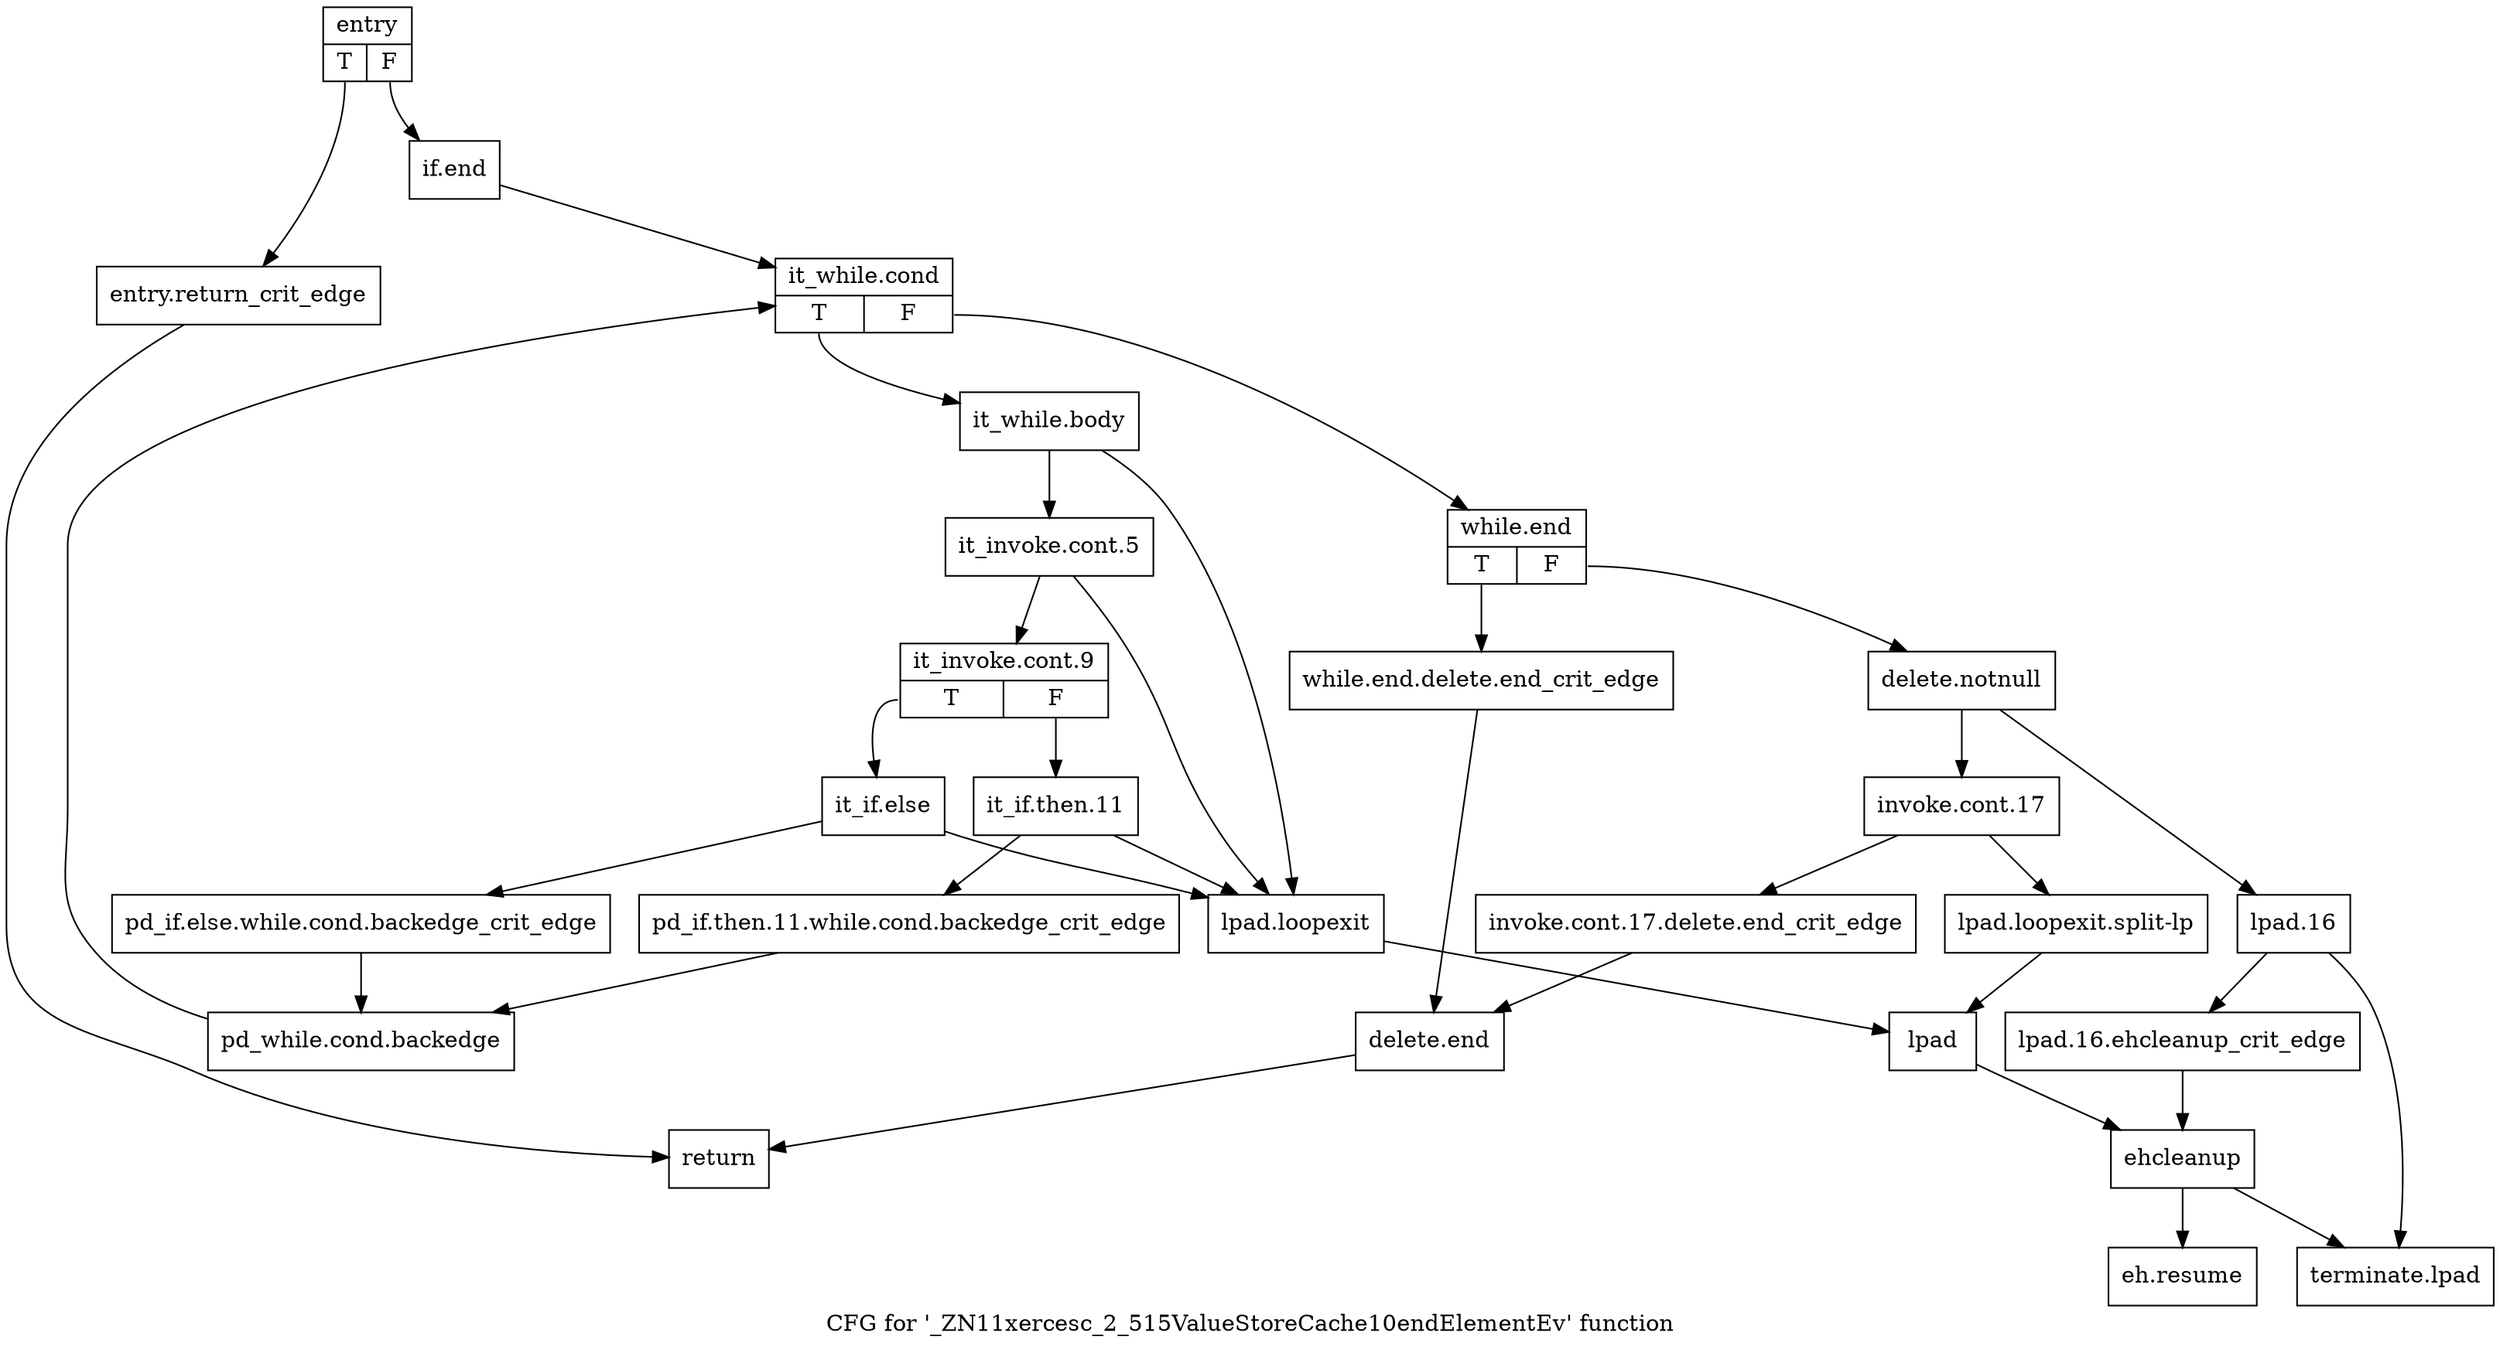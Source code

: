 digraph "CFG for '_ZN11xercesc_2_515ValueStoreCache10endElementEv' function" {
	label="CFG for '_ZN11xercesc_2_515ValueStoreCache10endElementEv' function";

	Node0x4e3cce0 [shape=record,label="{entry|{<s0>T|<s1>F}}"];
	Node0x4e3cce0:s0 -> Node0x4e3cd30;
	Node0x4e3cce0:s1 -> Node0x4e3cd80;
	Node0x4e3cd30 [shape=record,label="{entry.return_crit_edge}"];
	Node0x4e3cd30 -> Node0x4e3d320;
	Node0x4e3cd80 [shape=record,label="{if.end}"];
	Node0x4e3cd80 -> Node0x4e3cdd0;
	Node0x4e3cdd0 [shape=record,label="{it_while.cond|{<s0>T|<s1>F}}"];
	Node0x4e3cdd0:s0 -> Node0x4e3ce20;
	Node0x4e3cdd0:s1 -> Node0x4e3d140;
	Node0x4e3ce20 [shape=record,label="{it_while.body}"];
	Node0x4e3ce20 -> Node0x4e3ce70;
	Node0x4e3ce20 -> Node0x4e3aca0;
	Node0x4e3ce70 [shape=record,label="{it_invoke.cont.5}"];
	Node0x4e3ce70 -> Node0x4e3cec0;
	Node0x4e3ce70 -> Node0x4e3aca0;
	Node0x4e3cec0 [shape=record,label="{it_invoke.cont.9|{<s0>T|<s1>F}}"];
	Node0x4e3cec0:s0 -> Node0x4e3d050;
	Node0x4e3cec0:s1 -> Node0x4e3cf10;
	Node0x4e3cf10 [shape=record,label="{it_if.then.11}"];
	Node0x4e3cf10 -> Node0x4e3cf60;
	Node0x4e3cf10 -> Node0x4e3aca0;
	Node0x4e3cf60 [shape=record,label="{pd_if.then.11.while.cond.backedge_crit_edge}"];
	Node0x4e3cf60 -> Node0x4e3d0f0;
	Node0x4e3aca0 [shape=record,label="{lpad.loopexit}"];
	Node0x4e3aca0 -> Node0x4e3d000;
	Node0x4e3cfb0 [shape=record,label="{lpad.loopexit.split-lp}"];
	Node0x4e3cfb0 -> Node0x4e3d000;
	Node0x4e3d000 [shape=record,label="{lpad}"];
	Node0x4e3d000 -> Node0x4e3d410;
	Node0x4e3d050 [shape=record,label="{it_if.else}"];
	Node0x4e3d050 -> Node0x4e3d0a0;
	Node0x4e3d050 -> Node0x4e3aca0;
	Node0x4e3d0a0 [shape=record,label="{pd_if.else.while.cond.backedge_crit_edge}"];
	Node0x4e3d0a0 -> Node0x4e3d0f0;
	Node0x4e3d0f0 [shape=record,label="{pd_while.cond.backedge}"];
	Node0x4e3d0f0 -> Node0x4e3cdd0;
	Node0x4e3d140 [shape=record,label="{while.end|{<s0>T|<s1>F}}"];
	Node0x4e3d140:s0 -> Node0x4e3d190;
	Node0x4e3d140:s1 -> Node0x4e3d1e0;
	Node0x4e3d190 [shape=record,label="{while.end.delete.end_crit_edge}"];
	Node0x4e3d190 -> Node0x4e3d2d0;
	Node0x4e3d1e0 [shape=record,label="{delete.notnull}"];
	Node0x4e3d1e0 -> Node0x4e3d230;
	Node0x4e3d1e0 -> Node0x4e3d370;
	Node0x4e3d230 [shape=record,label="{invoke.cont.17}"];
	Node0x4e3d230 -> Node0x4e3d280;
	Node0x4e3d230 -> Node0x4e3cfb0;
	Node0x4e3d280 [shape=record,label="{invoke.cont.17.delete.end_crit_edge}"];
	Node0x4e3d280 -> Node0x4e3d2d0;
	Node0x4e3d2d0 [shape=record,label="{delete.end}"];
	Node0x4e3d2d0 -> Node0x4e3d320;
	Node0x4e3d320 [shape=record,label="{return}"];
	Node0x4e3d370 [shape=record,label="{lpad.16}"];
	Node0x4e3d370 -> Node0x4e3d3c0;
	Node0x4e3d370 -> Node0x4e3d4b0;
	Node0x4e3d3c0 [shape=record,label="{lpad.16.ehcleanup_crit_edge}"];
	Node0x4e3d3c0 -> Node0x4e3d410;
	Node0x4e3d410 [shape=record,label="{ehcleanup}"];
	Node0x4e3d410 -> Node0x4e3d460;
	Node0x4e3d410 -> Node0x4e3d4b0;
	Node0x4e3d460 [shape=record,label="{eh.resume}"];
	Node0x4e3d4b0 [shape=record,label="{terminate.lpad}"];
}
